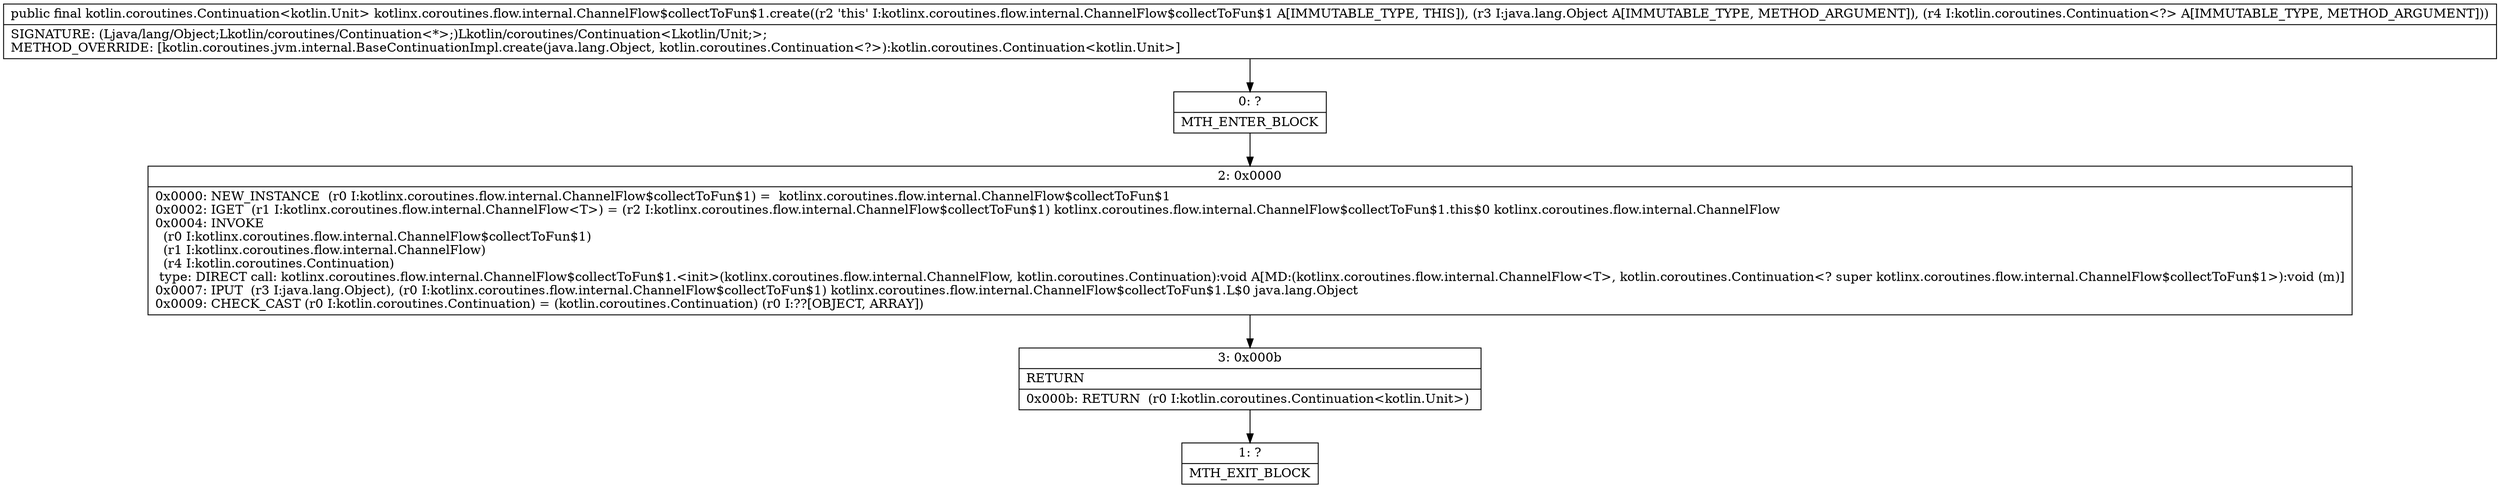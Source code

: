 digraph "CFG forkotlinx.coroutines.flow.internal.ChannelFlow$collectToFun$1.create(Ljava\/lang\/Object;Lkotlin\/coroutines\/Continuation;)Lkotlin\/coroutines\/Continuation;" {
Node_0 [shape=record,label="{0\:\ ?|MTH_ENTER_BLOCK\l}"];
Node_2 [shape=record,label="{2\:\ 0x0000|0x0000: NEW_INSTANCE  (r0 I:kotlinx.coroutines.flow.internal.ChannelFlow$collectToFun$1) =  kotlinx.coroutines.flow.internal.ChannelFlow$collectToFun$1 \l0x0002: IGET  (r1 I:kotlinx.coroutines.flow.internal.ChannelFlow\<T\>) = (r2 I:kotlinx.coroutines.flow.internal.ChannelFlow$collectToFun$1) kotlinx.coroutines.flow.internal.ChannelFlow$collectToFun$1.this$0 kotlinx.coroutines.flow.internal.ChannelFlow \l0x0004: INVOKE  \l  (r0 I:kotlinx.coroutines.flow.internal.ChannelFlow$collectToFun$1)\l  (r1 I:kotlinx.coroutines.flow.internal.ChannelFlow)\l  (r4 I:kotlin.coroutines.Continuation)\l type: DIRECT call: kotlinx.coroutines.flow.internal.ChannelFlow$collectToFun$1.\<init\>(kotlinx.coroutines.flow.internal.ChannelFlow, kotlin.coroutines.Continuation):void A[MD:(kotlinx.coroutines.flow.internal.ChannelFlow\<T\>, kotlin.coroutines.Continuation\<? super kotlinx.coroutines.flow.internal.ChannelFlow$collectToFun$1\>):void (m)]\l0x0007: IPUT  (r3 I:java.lang.Object), (r0 I:kotlinx.coroutines.flow.internal.ChannelFlow$collectToFun$1) kotlinx.coroutines.flow.internal.ChannelFlow$collectToFun$1.L$0 java.lang.Object \l0x0009: CHECK_CAST (r0 I:kotlin.coroutines.Continuation) = (kotlin.coroutines.Continuation) (r0 I:??[OBJECT, ARRAY]) \l}"];
Node_3 [shape=record,label="{3\:\ 0x000b|RETURN\l|0x000b: RETURN  (r0 I:kotlin.coroutines.Continuation\<kotlin.Unit\>) \l}"];
Node_1 [shape=record,label="{1\:\ ?|MTH_EXIT_BLOCK\l}"];
MethodNode[shape=record,label="{public final kotlin.coroutines.Continuation\<kotlin.Unit\> kotlinx.coroutines.flow.internal.ChannelFlow$collectToFun$1.create((r2 'this' I:kotlinx.coroutines.flow.internal.ChannelFlow$collectToFun$1 A[IMMUTABLE_TYPE, THIS]), (r3 I:java.lang.Object A[IMMUTABLE_TYPE, METHOD_ARGUMENT]), (r4 I:kotlin.coroutines.Continuation\<?\> A[IMMUTABLE_TYPE, METHOD_ARGUMENT]))  | SIGNATURE: (Ljava\/lang\/Object;Lkotlin\/coroutines\/Continuation\<*\>;)Lkotlin\/coroutines\/Continuation\<Lkotlin\/Unit;\>;\lMETHOD_OVERRIDE: [kotlin.coroutines.jvm.internal.BaseContinuationImpl.create(java.lang.Object, kotlin.coroutines.Continuation\<?\>):kotlin.coroutines.Continuation\<kotlin.Unit\>]\l}"];
MethodNode -> Node_0;Node_0 -> Node_2;
Node_2 -> Node_3;
Node_3 -> Node_1;
}

